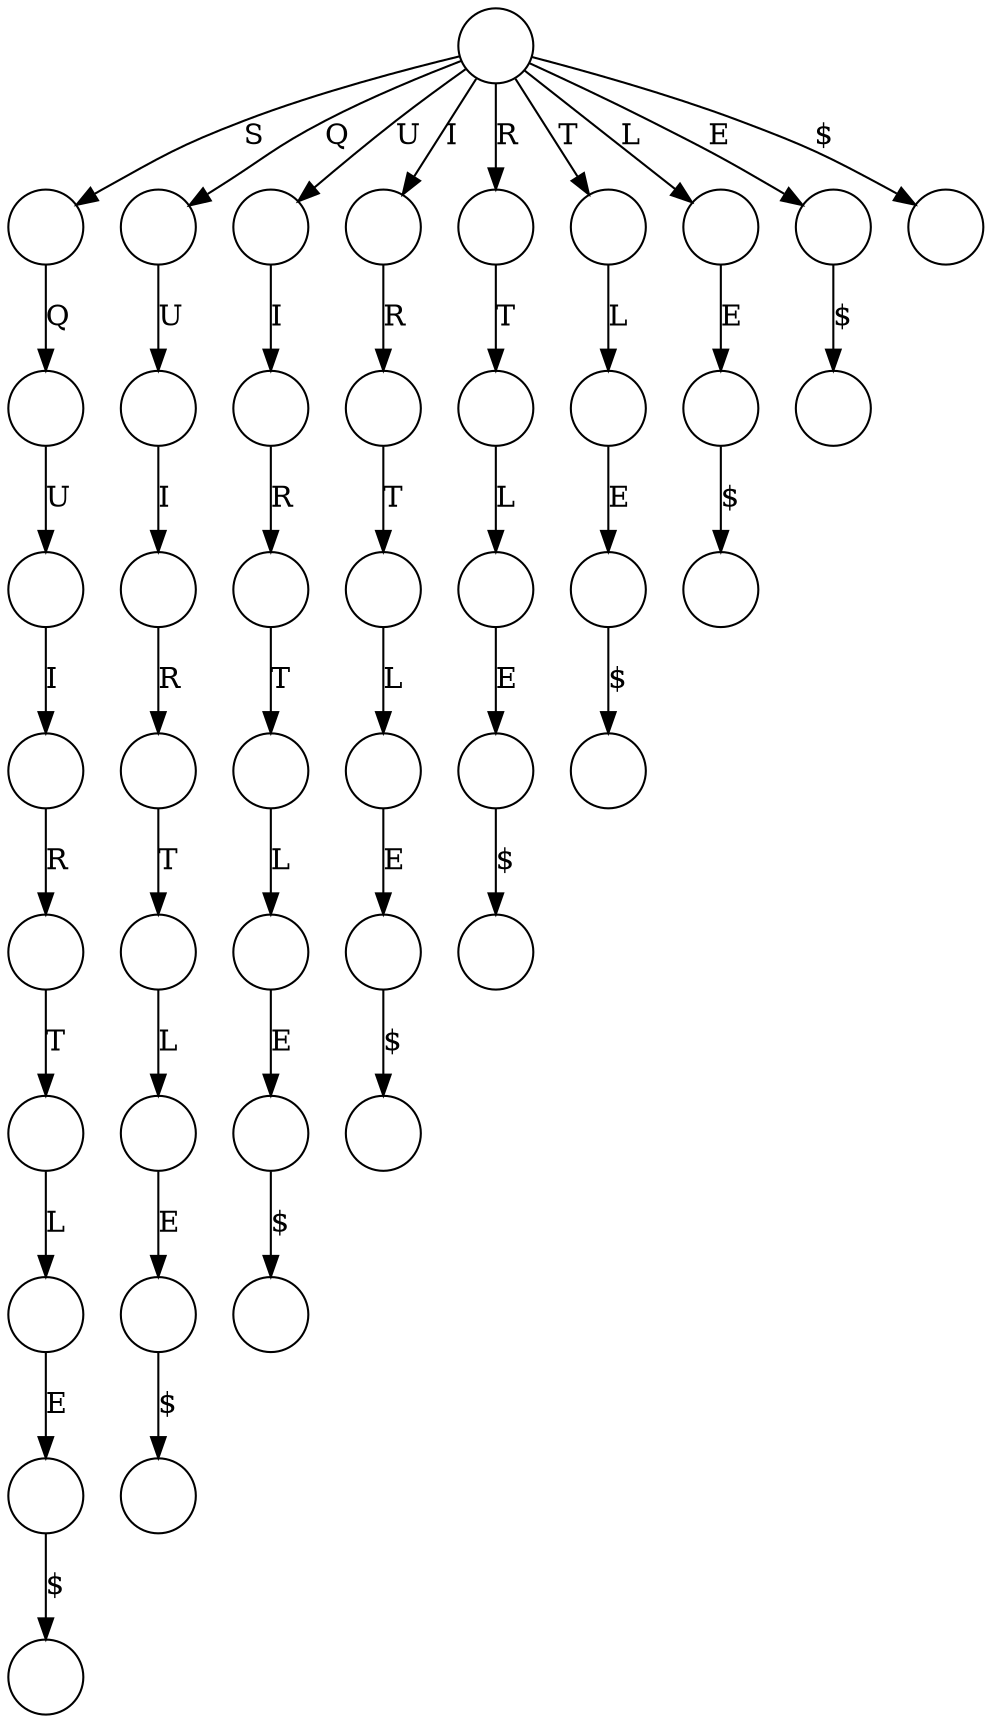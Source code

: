 digraph "Suffix trie" {
  node [shape=circle label=""];
  0 -> 1 [ label="S" ];
  1 -> 2 [ label="Q" ];
  2 -> 3 [ label="U" ];
  3 -> 4 [ label="I" ];
  4 -> 5 [ label="R" ];
  5 -> 6 [ label="T" ];
  6 -> 7 [ label="L" ];
  7 -> 8 [ label="E" ];
  8 -> 9 [ label="$" ];
  0 -> 10 [ label="Q" ];
  10 -> 11 [ label="U" ];
  11 -> 12 [ label="I" ];
  12 -> 13 [ label="R" ];
  13 -> 14 [ label="T" ];
  14 -> 15 [ label="L" ];
  15 -> 16 [ label="E" ];
  16 -> 17 [ label="$" ];
  0 -> 18 [ label="U" ];
  18 -> 19 [ label="I" ];
  19 -> 20 [ label="R" ];
  20 -> 21 [ label="T" ];
  21 -> 22 [ label="L" ];
  22 -> 23 [ label="E" ];
  23 -> 24 [ label="$" ];
  0 -> 25 [ label="I" ];
  25 -> 26 [ label="R" ];
  26 -> 27 [ label="T" ];
  27 -> 28 [ label="L" ];
  28 -> 29 [ label="E" ];
  29 -> 30 [ label="$" ];
  0 -> 31 [ label="R" ];
  31 -> 32 [ label="T" ];
  32 -> 33 [ label="L" ];
  33 -> 34 [ label="E" ];
  34 -> 35 [ label="$" ];
  0 -> 36 [ label="T" ];
  36 -> 37 [ label="L" ];
  37 -> 38 [ label="E" ];
  38 -> 39 [ label="$" ];
  0 -> 40 [ label="L" ];
  40 -> 41 [ label="E" ];
  41 -> 42 [ label="$" ];
  0 -> 43 [ label="E" ];
  43 -> 44 [ label="$" ];
  0 -> 45 [ label="$" ];
}
